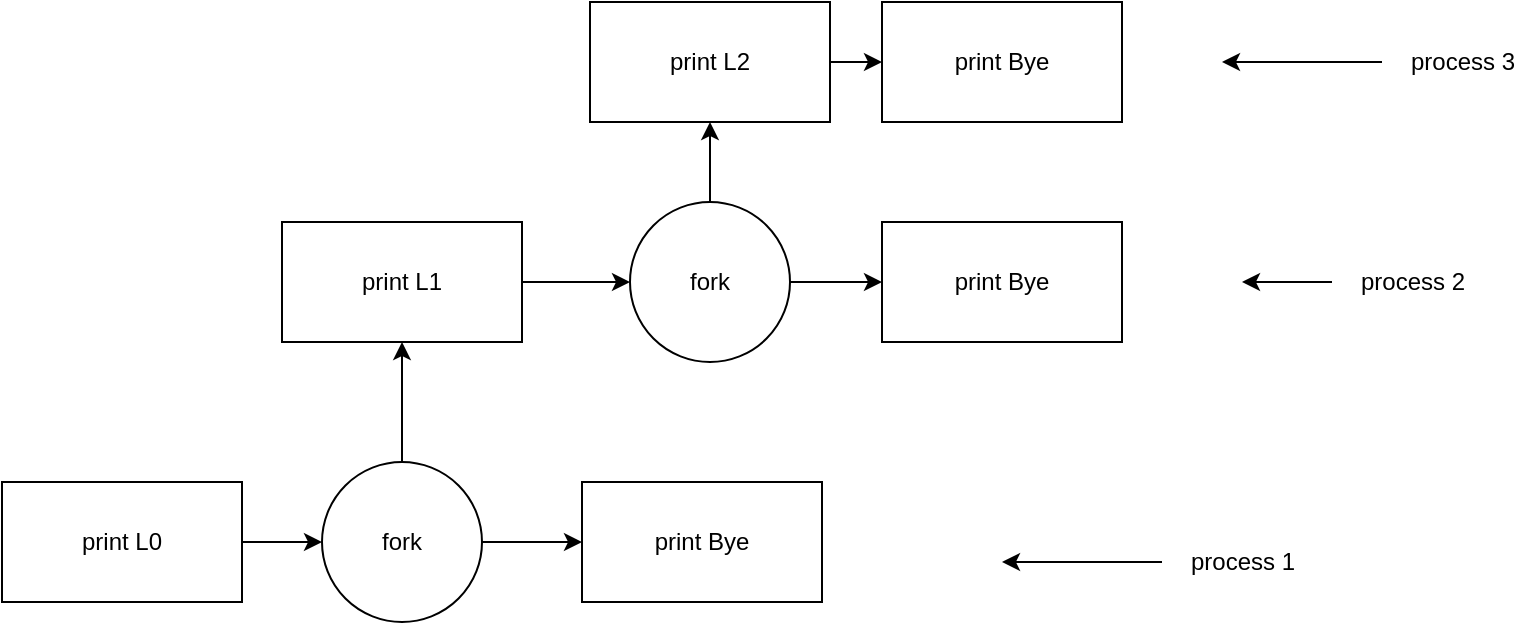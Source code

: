 <mxfile version="13.6.6" type="device"><diagram id="yi6M2qUhQiMh3InoBdCM" name="Page-1"><mxGraphModel dx="1426" dy="699" grid="1" gridSize="10" guides="1" tooltips="1" connect="1" arrows="1" fold="1" page="1" pageScale="1" pageWidth="827" pageHeight="1169" math="0" shadow="0"><root><mxCell id="0"/><mxCell id="1" parent="0"/><mxCell id="-gXCMUQXVJU2djr10Lvb-2" style="edgeStyle=orthogonalEdgeStyle;rounded=0;orthogonalLoop=1;jettySize=auto;html=1;" edge="1" parent="1" source="-gXCMUQXVJU2djr10Lvb-1" target="-gXCMUQXVJU2djr10Lvb-3"><mxGeometry relative="1" as="geometry"><mxPoint x="220" y="430" as="targetPoint"/></mxGeometry></mxCell><mxCell id="-gXCMUQXVJU2djr10Lvb-1" value="print L0" style="rounded=0;whiteSpace=wrap;html=1;" vertex="1" parent="1"><mxGeometry x="20" y="400" width="120" height="60" as="geometry"/></mxCell><mxCell id="-gXCMUQXVJU2djr10Lvb-4" style="edgeStyle=orthogonalEdgeStyle;rounded=0;orthogonalLoop=1;jettySize=auto;html=1;" edge="1" parent="1" source="-gXCMUQXVJU2djr10Lvb-3"><mxGeometry relative="1" as="geometry"><mxPoint x="220" y="330" as="targetPoint"/></mxGeometry></mxCell><mxCell id="-gXCMUQXVJU2djr10Lvb-6" style="edgeStyle=orthogonalEdgeStyle;rounded=0;orthogonalLoop=1;jettySize=auto;html=1;" edge="1" parent="1" source="-gXCMUQXVJU2djr10Lvb-3" target="-gXCMUQXVJU2djr10Lvb-7"><mxGeometry relative="1" as="geometry"><mxPoint x="340" y="430" as="targetPoint"/></mxGeometry></mxCell><mxCell id="-gXCMUQXVJU2djr10Lvb-3" value="fork" style="ellipse;whiteSpace=wrap;html=1;aspect=fixed;" vertex="1" parent="1"><mxGeometry x="180" y="390" width="80" height="80" as="geometry"/></mxCell><mxCell id="-gXCMUQXVJU2djr10Lvb-8" style="edgeStyle=orthogonalEdgeStyle;rounded=0;orthogonalLoop=1;jettySize=auto;html=1;" edge="1" parent="1" source="-gXCMUQXVJU2djr10Lvb-5" target="-gXCMUQXVJU2djr10Lvb-9"><mxGeometry relative="1" as="geometry"><mxPoint x="360" y="300" as="targetPoint"/></mxGeometry></mxCell><mxCell id="-gXCMUQXVJU2djr10Lvb-5" value="print L1" style="rounded=0;whiteSpace=wrap;html=1;" vertex="1" parent="1"><mxGeometry x="160" y="270" width="120" height="60" as="geometry"/></mxCell><mxCell id="-gXCMUQXVJU2djr10Lvb-7" value="print Bye" style="rounded=0;whiteSpace=wrap;html=1;" vertex="1" parent="1"><mxGeometry x="310" y="400" width="120" height="60" as="geometry"/></mxCell><mxCell id="-gXCMUQXVJU2djr10Lvb-10" style="edgeStyle=orthogonalEdgeStyle;rounded=0;orthogonalLoop=1;jettySize=auto;html=1;" edge="1" parent="1" source="-gXCMUQXVJU2djr10Lvb-9" target="-gXCMUQXVJU2djr10Lvb-11"><mxGeometry relative="1" as="geometry"><mxPoint x="480" y="300" as="targetPoint"/></mxGeometry></mxCell><mxCell id="-gXCMUQXVJU2djr10Lvb-12" style="edgeStyle=orthogonalEdgeStyle;rounded=0;orthogonalLoop=1;jettySize=auto;html=1;" edge="1" parent="1" source="-gXCMUQXVJU2djr10Lvb-9" target="-gXCMUQXVJU2djr10Lvb-13"><mxGeometry relative="1" as="geometry"><mxPoint x="374" y="190" as="targetPoint"/></mxGeometry></mxCell><mxCell id="-gXCMUQXVJU2djr10Lvb-9" value="fork" style="ellipse;whiteSpace=wrap;html=1;aspect=fixed;" vertex="1" parent="1"><mxGeometry x="334" y="260" width="80" height="80" as="geometry"/></mxCell><mxCell id="-gXCMUQXVJU2djr10Lvb-11" value="print Bye" style="rounded=0;whiteSpace=wrap;html=1;" vertex="1" parent="1"><mxGeometry x="460" y="270" width="120" height="60" as="geometry"/></mxCell><mxCell id="-gXCMUQXVJU2djr10Lvb-14" style="edgeStyle=orthogonalEdgeStyle;rounded=0;orthogonalLoop=1;jettySize=auto;html=1;" edge="1" parent="1" source="-gXCMUQXVJU2djr10Lvb-13" target="-gXCMUQXVJU2djr10Lvb-15"><mxGeometry relative="1" as="geometry"><mxPoint x="500" y="190" as="targetPoint"/></mxGeometry></mxCell><mxCell id="-gXCMUQXVJU2djr10Lvb-13" value="print L2" style="rounded=0;whiteSpace=wrap;html=1;" vertex="1" parent="1"><mxGeometry x="314" y="160" width="120" height="60" as="geometry"/></mxCell><mxCell id="-gXCMUQXVJU2djr10Lvb-15" value="print Bye" style="rounded=0;whiteSpace=wrap;html=1;" vertex="1" parent="1"><mxGeometry x="460" y="160" width="120" height="60" as="geometry"/></mxCell><mxCell id="-gXCMUQXVJU2djr10Lvb-16" value="" style="endArrow=classic;html=1;" edge="1" parent="1"><mxGeometry width="50" height="50" relative="1" as="geometry"><mxPoint x="600" y="440" as="sourcePoint"/><mxPoint x="520" y="440" as="targetPoint"/></mxGeometry></mxCell><mxCell id="-gXCMUQXVJU2djr10Lvb-17" value="process 1" style="text;html=1;align=center;verticalAlign=middle;resizable=0;points=[];autosize=1;" vertex="1" parent="1"><mxGeometry x="605" y="430" width="70" height="20" as="geometry"/></mxCell><mxCell id="-gXCMUQXVJU2djr10Lvb-18" value="" style="endArrow=classic;html=1;" edge="1" parent="1"><mxGeometry width="50" height="50" relative="1" as="geometry"><mxPoint x="685" y="300" as="sourcePoint"/><mxPoint x="640" y="300" as="targetPoint"/></mxGeometry></mxCell><mxCell id="-gXCMUQXVJU2djr10Lvb-19" value="process 2" style="text;html=1;align=center;verticalAlign=middle;resizable=0;points=[];autosize=1;" vertex="1" parent="1"><mxGeometry x="690" y="290" width="70" height="20" as="geometry"/></mxCell><mxCell id="-gXCMUQXVJU2djr10Lvb-20" value="" style="endArrow=classic;html=1;" edge="1" parent="1"><mxGeometry width="50" height="50" relative="1" as="geometry"><mxPoint x="710" y="190" as="sourcePoint"/><mxPoint x="630" y="190" as="targetPoint"/></mxGeometry></mxCell><mxCell id="-gXCMUQXVJU2djr10Lvb-21" value="process 3" style="text;html=1;align=center;verticalAlign=middle;resizable=0;points=[];autosize=1;" vertex="1" parent="1"><mxGeometry x="715" y="180" width="70" height="20" as="geometry"/></mxCell></root></mxGraphModel></diagram></mxfile>